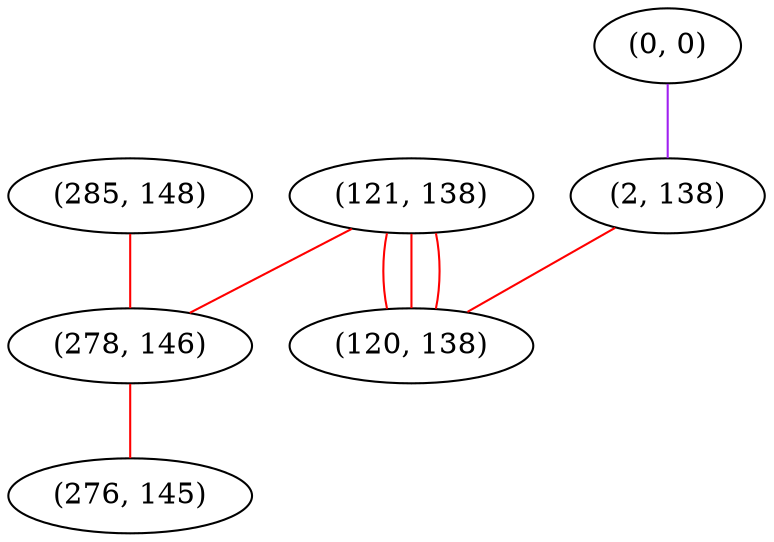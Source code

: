 graph "" {
"(121, 138)";
"(0, 0)";
"(285, 148)";
"(2, 138)";
"(278, 146)";
"(276, 145)";
"(120, 138)";
"(121, 138)" -- "(278, 146)"  [color=red, key=0, weight=1];
"(121, 138)" -- "(120, 138)"  [color=red, key=0, weight=1];
"(121, 138)" -- "(120, 138)"  [color=red, key=1, weight=1];
"(121, 138)" -- "(120, 138)"  [color=red, key=2, weight=1];
"(0, 0)" -- "(2, 138)"  [color=purple, key=0, weight=4];
"(285, 148)" -- "(278, 146)"  [color=red, key=0, weight=1];
"(2, 138)" -- "(120, 138)"  [color=red, key=0, weight=1];
"(278, 146)" -- "(276, 145)"  [color=red, key=0, weight=1];
}
